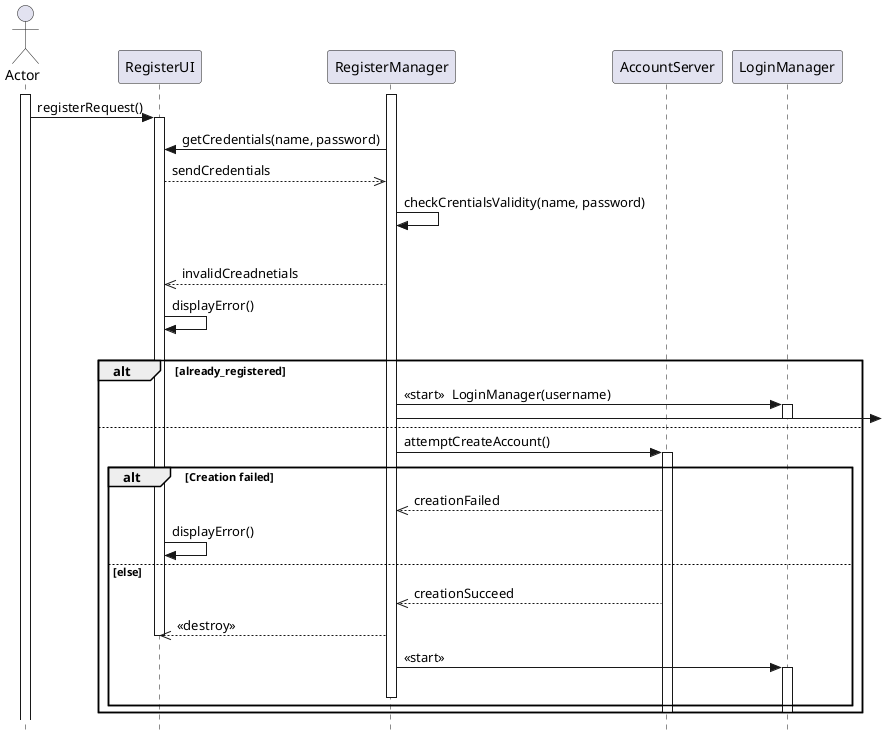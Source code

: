 @startuml 

skinparam style strictuml

actor Actor
participant RegisterUI
participant RegisterManager
participant AccountServer
participant LoginManager
activate Actor
activate RegisterManager

Actor -> RegisterUI : registerRequest()
activate RegisterUI
RegisterUI <- RegisterManager : getCredentials(name, password)
RegisterUI -->> RegisterManager : sendCredentials
RegisterManager -> RegisterManager : checkCrentialsValidity(name, password)
alt invalidCredentials
RegisterManager -->> RegisterUI : invalidCreadnetials
RegisterUI -> RegisterUI : displayError()
else else
alt already_registered
RegisterManager -> LoginManager : <<start>>  LoginManager(username)
activate LoginManager
RegisterManager -> 
deactivate LoginManager
else 
RegisterManager -> AccountServer : attemptCreateAccount()
activate AccountServer
alt Creation failed
AccountServer -->> RegisterManager : creationFailed
RegisterUI -> RegisterUI : displayError()
else else 
AccountServer -->> RegisterManager : creationSucceed
RegisterManager -->> RegisterUI : <<destroy>>
deactivate RegisterUI

RegisterManager -> LoginManager : <<start>>
activate LoginManager
deactivate RegisterManager

end
deactivate LoginManager
deactivate AccountServer 
end
 
@enduml